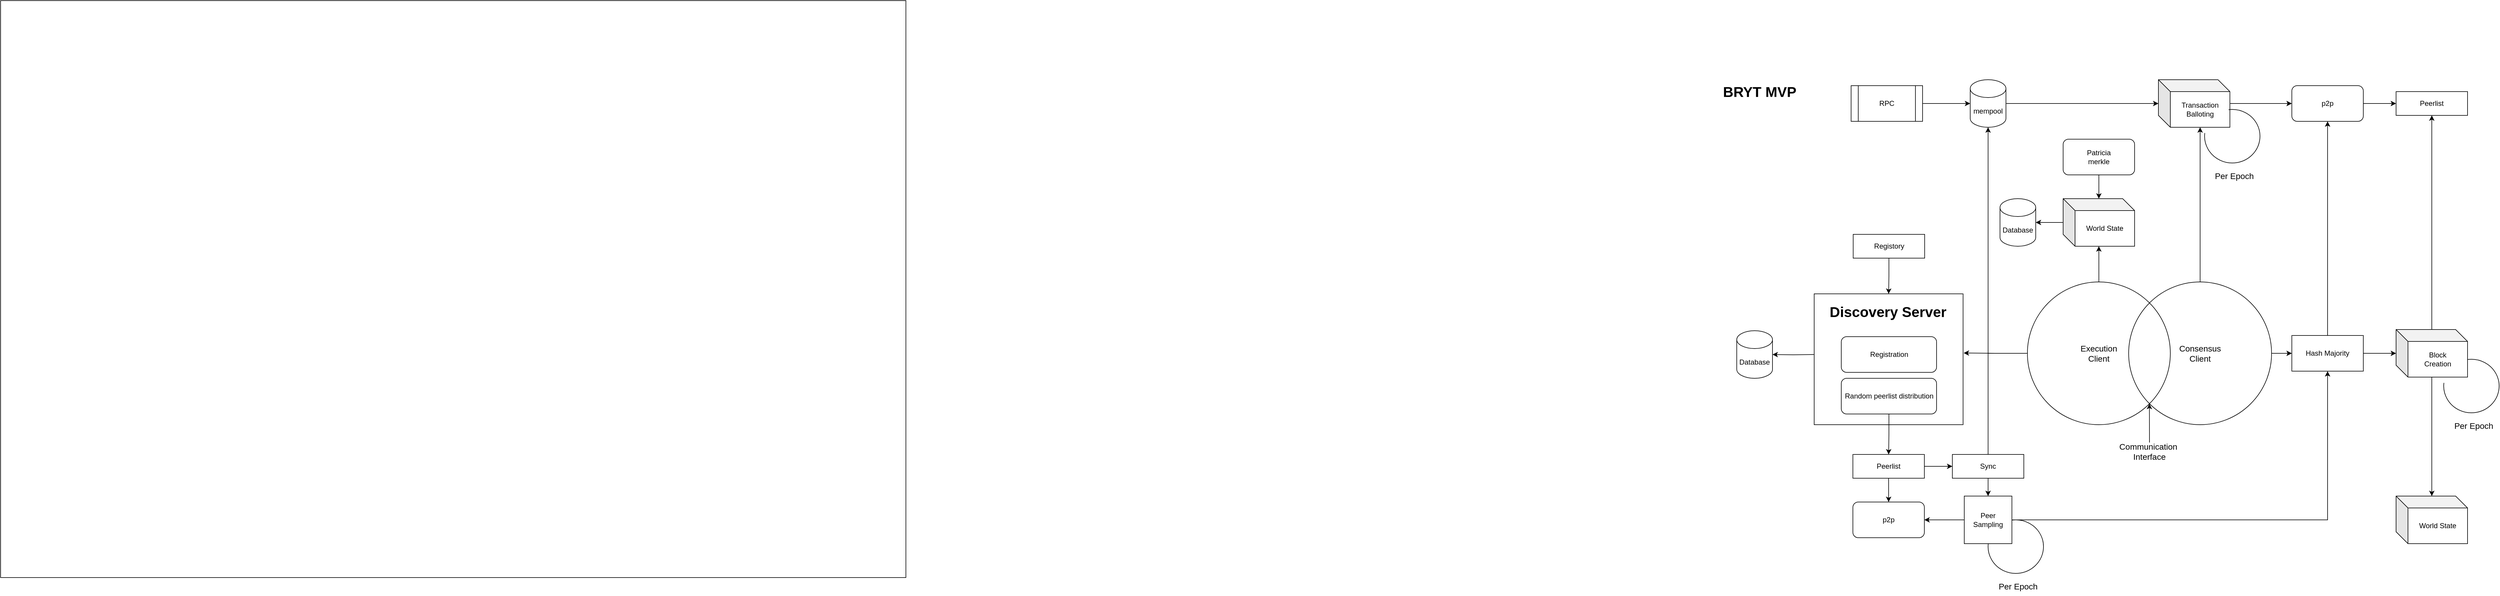 <mxfile version="24.0.7" type="github">
  <diagram name="Page-1" id="kQMQTXATmenSAZyp5msM">
    <mxGraphModel dx="6122" dy="2048" grid="1" gridSize="10" guides="1" tooltips="1" connect="1" arrows="1" fold="1" page="1" pageScale="1" pageWidth="850" pageHeight="1100" math="0" shadow="0">
      <root>
        <mxCell id="0" />
        <mxCell id="1" parent="0" />
        <mxCell id="oUvKnUqJZTMTFXycQhW--68" value="" style="rounded=0;whiteSpace=wrap;html=1;" parent="1" vertex="1">
          <mxGeometry x="-3600" y="-3" width="1520" height="970" as="geometry" />
        </mxCell>
        <mxCell id="oUvKnUqJZTMTFXycQhW--55" style="edgeStyle=orthogonalEdgeStyle;rounded=0;orthogonalLoop=1;jettySize=auto;html=1;" parent="1" source="oUvKnUqJZTMTFXycQhW--2" target="oUvKnUqJZTMTFXycQhW--54" edge="1">
          <mxGeometry relative="1" as="geometry" />
        </mxCell>
        <mxCell id="oUvKnUqJZTMTFXycQhW--2" value="&lt;font style=&quot;font-size: 14px;&quot;&gt;Consensus&lt;/font&gt;&lt;div style=&quot;font-size: 14px;&quot;&gt;&lt;font style=&quot;font-size: 14px;&quot;&gt;Client&lt;/font&gt;&lt;/div&gt;" style="ellipse;whiteSpace=wrap;html=1;aspect=fixed;fillColor=none;" parent="1" vertex="1">
          <mxGeometry x="-27" y="470" width="240" height="240" as="geometry" />
        </mxCell>
        <mxCell id="oUvKnUqJZTMTFXycQhW--47" style="edgeStyle=orthogonalEdgeStyle;rounded=0;orthogonalLoop=1;jettySize=auto;html=1;entryX=0.5;entryY=0;entryDx=0;entryDy=0;endArrow=none;endFill=0;" parent="1" source="oUvKnUqJZTMTFXycQhW--1" target="oUvKnUqJZTMTFXycQhW--46" edge="1">
          <mxGeometry relative="1" as="geometry" />
        </mxCell>
        <mxCell id="efIlXKtAPlT8yFfTsTMv-31" value="" style="edgeStyle=orthogonalEdgeStyle;rounded=0;orthogonalLoop=1;jettySize=auto;html=1;" edge="1" parent="1" source="oUvKnUqJZTMTFXycQhW--1" target="efIlXKtAPlT8yFfTsTMv-26">
          <mxGeometry relative="1" as="geometry" />
        </mxCell>
        <mxCell id="oUvKnUqJZTMTFXycQhW--1" value="&lt;font style=&quot;font-size: 14px;&quot;&gt;Execution&lt;br&gt;Client&lt;/font&gt;" style="ellipse;whiteSpace=wrap;html=1;aspect=fixed;fillColor=none;" parent="1" vertex="1">
          <mxGeometry x="-197" y="470" width="240" height="240" as="geometry" />
        </mxCell>
        <mxCell id="oUvKnUqJZTMTFXycQhW--4" value="" style="endArrow=classic;html=1;rounded=0;entryX=1;entryY=1;entryDx=0;entryDy=0;" parent="1" target="oUvKnUqJZTMTFXycQhW--1" edge="1">
          <mxGeometry width="50" height="50" relative="1" as="geometry">
            <mxPoint x="8" y="740" as="sourcePoint" />
            <mxPoint x="53" y="750" as="targetPoint" />
          </mxGeometry>
        </mxCell>
        <mxCell id="oUvKnUqJZTMTFXycQhW--5" value="&lt;font style=&quot;font-size: 14px;&quot;&gt;Communication&amp;nbsp; Interface&lt;/font&gt;" style="text;html=1;align=center;verticalAlign=middle;whiteSpace=wrap;rounded=0;" parent="1" vertex="1">
          <mxGeometry x="-22" y="740" width="60" height="30" as="geometry" />
        </mxCell>
        <mxCell id="oUvKnUqJZTMTFXycQhW--11" value="" style="edgeStyle=orthogonalEdgeStyle;rounded=0;orthogonalLoop=1;jettySize=auto;html=1;" parent="1" target="oUvKnUqJZTMTFXycQhW--10" edge="1">
          <mxGeometry relative="1" as="geometry">
            <mxPoint x="-555" y="592" as="sourcePoint" />
          </mxGeometry>
        </mxCell>
        <mxCell id="oUvKnUqJZTMTFXycQhW--10" value="Database" style="shape=cylinder3;whiteSpace=wrap;html=1;boundedLbl=1;backgroundOutline=1;size=15;" parent="1" vertex="1">
          <mxGeometry x="-685" y="552" width="60" height="80" as="geometry" />
        </mxCell>
        <mxCell id="efIlXKtAPlT8yFfTsTMv-42" style="edgeStyle=orthogonalEdgeStyle;rounded=0;orthogonalLoop=1;jettySize=auto;html=1;entryX=0.5;entryY=0;entryDx=0;entryDy=0;" edge="1" parent="1" source="oUvKnUqJZTMTFXycQhW--12" target="efIlXKtAPlT8yFfTsTMv-1">
          <mxGeometry relative="1" as="geometry" />
        </mxCell>
        <mxCell id="oUvKnUqJZTMTFXycQhW--12" value="Registory" style="whiteSpace=wrap;html=1;fillColor=none;" parent="1" vertex="1">
          <mxGeometry x="-489.5" y="390" width="120" height="40" as="geometry" />
        </mxCell>
        <mxCell id="oUvKnUqJZTMTFXycQhW--37" style="edgeStyle=orthogonalEdgeStyle;rounded=0;orthogonalLoop=1;jettySize=auto;html=1;entryX=0.5;entryY=0;entryDx=0;entryDy=0;" parent="1" source="oUvKnUqJZTMTFXycQhW--13" target="oUvKnUqJZTMTFXycQhW--35" edge="1">
          <mxGeometry relative="1" as="geometry" />
        </mxCell>
        <mxCell id="oUvKnUqJZTMTFXycQhW--53" value="" style="edgeStyle=orthogonalEdgeStyle;rounded=0;orthogonalLoop=1;jettySize=auto;html=1;" parent="1" source="oUvKnUqJZTMTFXycQhW--13" target="oUvKnUqJZTMTFXycQhW--46" edge="1">
          <mxGeometry relative="1" as="geometry" />
        </mxCell>
        <mxCell id="oUvKnUqJZTMTFXycQhW--13" value="Peerlist" style="whiteSpace=wrap;html=1;fillColor=none;" parent="1" vertex="1">
          <mxGeometry x="-490" y="760" width="120" height="40" as="geometry" />
        </mxCell>
        <mxCell id="oUvKnUqJZTMTFXycQhW--21" style="edgeStyle=orthogonalEdgeStyle;rounded=0;orthogonalLoop=1;jettySize=auto;html=1;entryX=0.5;entryY=1;entryDx=0;entryDy=0;entryPerimeter=0;" parent="1" source="oUvKnUqJZTMTFXycQhW--1" target="oUvKnUqJZTMTFXycQhW--31" edge="1">
          <mxGeometry relative="1" as="geometry">
            <mxPoint x="-263" y="340" as="targetPoint" />
          </mxGeometry>
        </mxCell>
        <mxCell id="oUvKnUqJZTMTFXycQhW--24" value="RPC" style="shape=process;whiteSpace=wrap;html=1;backgroundOutline=1;" parent="1" vertex="1">
          <mxGeometry x="-493" y="140" width="120" height="60" as="geometry" />
        </mxCell>
        <mxCell id="oUvKnUqJZTMTFXycQhW--31" value="mempool" style="shape=cylinder3;whiteSpace=wrap;html=1;boundedLbl=1;backgroundOutline=1;size=15;" parent="1" vertex="1">
          <mxGeometry x="-293" y="130" width="60" height="80" as="geometry" />
        </mxCell>
        <mxCell id="oUvKnUqJZTMTFXycQhW--36" value="" style="edgeStyle=orthogonalEdgeStyle;rounded=0;orthogonalLoop=1;jettySize=auto;html=1;" parent="1" source="oUvKnUqJZTMTFXycQhW--33" target="oUvKnUqJZTMTFXycQhW--35" edge="1">
          <mxGeometry relative="1" as="geometry" />
        </mxCell>
        <mxCell id="oUvKnUqJZTMTFXycQhW--64" style="edgeStyle=orthogonalEdgeStyle;rounded=0;orthogonalLoop=1;jettySize=auto;html=1;entryX=0.5;entryY=1;entryDx=0;entryDy=0;" parent="1" source="oUvKnUqJZTMTFXycQhW--33" target="oUvKnUqJZTMTFXycQhW--54" edge="1">
          <mxGeometry relative="1" as="geometry" />
        </mxCell>
        <mxCell id="oUvKnUqJZTMTFXycQhW--33" value="Peer&lt;br&gt;Sampling" style="whiteSpace=wrap;html=1;aspect=fixed;" parent="1" vertex="1">
          <mxGeometry x="-303" y="830" width="80" height="80" as="geometry" />
        </mxCell>
        <mxCell id="oUvKnUqJZTMTFXycQhW--35" value="p2p" style="rounded=1;whiteSpace=wrap;html=1;" parent="1" vertex="1">
          <mxGeometry x="-490" y="840" width="120" height="60" as="geometry" />
        </mxCell>
        <mxCell id="oUvKnUqJZTMTFXycQhW--38" value="" style="verticalLabelPosition=bottom;verticalAlign=top;html=1;shape=mxgraph.basic.arc;startAngle=0.979;endAngle=0.769;" parent="1" vertex="1">
          <mxGeometry x="-263" y="870" width="93" height="90" as="geometry" />
        </mxCell>
        <mxCell id="oUvKnUqJZTMTFXycQhW--39" value="&lt;font style=&quot;font-size: 14px;&quot;&gt;Per Epoch&lt;/font&gt;" style="text;html=1;align=center;verticalAlign=middle;whiteSpace=wrap;rounded=0;" parent="1" vertex="1">
          <mxGeometry x="-256.5" y="967" width="87" height="30" as="geometry" />
        </mxCell>
        <mxCell id="oUvKnUqJZTMTFXycQhW--48" style="edgeStyle=orthogonalEdgeStyle;rounded=0;orthogonalLoop=1;jettySize=auto;html=1;" parent="1" source="oUvKnUqJZTMTFXycQhW--46" target="oUvKnUqJZTMTFXycQhW--33" edge="1">
          <mxGeometry relative="1" as="geometry" />
        </mxCell>
        <mxCell id="oUvKnUqJZTMTFXycQhW--46" value="Sync" style="whiteSpace=wrap;html=1;fillColor=none;" parent="1" vertex="1">
          <mxGeometry x="-323" y="760" width="120" height="40" as="geometry" />
        </mxCell>
        <mxCell id="oUvKnUqJZTMTFXycQhW--57" style="edgeStyle=orthogonalEdgeStyle;rounded=0;orthogonalLoop=1;jettySize=auto;html=1;" parent="1" source="oUvKnUqJZTMTFXycQhW--49" target="oUvKnUqJZTMTFXycQhW--56" edge="1">
          <mxGeometry relative="1" as="geometry" />
        </mxCell>
        <mxCell id="oUvKnUqJZTMTFXycQhW--49" value="Transaction&lt;br&gt;Balloting" style="shape=cube;whiteSpace=wrap;html=1;boundedLbl=1;backgroundOutline=1;darkOpacity=0.05;darkOpacity2=0.1;" parent="1" vertex="1">
          <mxGeometry x="23" y="130" width="120" height="80" as="geometry" />
        </mxCell>
        <mxCell id="oUvKnUqJZTMTFXycQhW--50" style="edgeStyle=orthogonalEdgeStyle;rounded=0;orthogonalLoop=1;jettySize=auto;html=1;entryX=0;entryY=0;entryDx=70;entryDy=80;entryPerimeter=0;" parent="1" source="oUvKnUqJZTMTFXycQhW--2" target="oUvKnUqJZTMTFXycQhW--49" edge="1">
          <mxGeometry relative="1" as="geometry" />
        </mxCell>
        <mxCell id="oUvKnUqJZTMTFXycQhW--52" style="edgeStyle=orthogonalEdgeStyle;rounded=0;orthogonalLoop=1;jettySize=auto;html=1;entryX=0;entryY=0.5;entryDx=0;entryDy=0;entryPerimeter=0;" parent="1" source="oUvKnUqJZTMTFXycQhW--31" target="oUvKnUqJZTMTFXycQhW--49" edge="1">
          <mxGeometry relative="1" as="geometry">
            <Array as="points">
              <mxPoint x="-133" y="170" />
            </Array>
          </mxGeometry>
        </mxCell>
        <mxCell id="oUvKnUqJZTMTFXycQhW--60" style="edgeStyle=orthogonalEdgeStyle;rounded=0;orthogonalLoop=1;jettySize=auto;html=1;entryX=0.5;entryY=1;entryDx=0;entryDy=0;" parent="1" source="oUvKnUqJZTMTFXycQhW--54" target="oUvKnUqJZTMTFXycQhW--56" edge="1">
          <mxGeometry relative="1" as="geometry" />
        </mxCell>
        <mxCell id="oUvKnUqJZTMTFXycQhW--62" value="" style="edgeStyle=orthogonalEdgeStyle;rounded=0;orthogonalLoop=1;jettySize=auto;html=1;" parent="1" source="oUvKnUqJZTMTFXycQhW--54" target="oUvKnUqJZTMTFXycQhW--61" edge="1">
          <mxGeometry relative="1" as="geometry" />
        </mxCell>
        <mxCell id="oUvKnUqJZTMTFXycQhW--54" value="Hash Majority" style="whiteSpace=wrap;html=1;fillColor=none;" parent="1" vertex="1">
          <mxGeometry x="247" y="560" width="120" height="60" as="geometry" />
        </mxCell>
        <mxCell id="oUvKnUqJZTMTFXycQhW--59" value="" style="edgeStyle=orthogonalEdgeStyle;rounded=0;orthogonalLoop=1;jettySize=auto;html=1;" parent="1" source="oUvKnUqJZTMTFXycQhW--56" target="oUvKnUqJZTMTFXycQhW--58" edge="1">
          <mxGeometry relative="1" as="geometry" />
        </mxCell>
        <mxCell id="oUvKnUqJZTMTFXycQhW--56" value="p2p" style="rounded=1;whiteSpace=wrap;html=1;" parent="1" vertex="1">
          <mxGeometry x="247" y="140" width="120" height="60" as="geometry" />
        </mxCell>
        <mxCell id="oUvKnUqJZTMTFXycQhW--58" value="Peerlist" style="whiteSpace=wrap;html=1;fillColor=none;" parent="1" vertex="1">
          <mxGeometry x="422" y="150" width="120" height="40" as="geometry" />
        </mxCell>
        <mxCell id="oUvKnUqJZTMTFXycQhW--63" style="edgeStyle=orthogonalEdgeStyle;rounded=0;orthogonalLoop=1;jettySize=auto;html=1;entryX=0.5;entryY=1;entryDx=0;entryDy=0;" parent="1" source="oUvKnUqJZTMTFXycQhW--61" target="oUvKnUqJZTMTFXycQhW--58" edge="1">
          <mxGeometry relative="1" as="geometry" />
        </mxCell>
        <mxCell id="oUvKnUqJZTMTFXycQhW--66" style="edgeStyle=orthogonalEdgeStyle;rounded=0;orthogonalLoop=1;jettySize=auto;html=1;" parent="1" source="oUvKnUqJZTMTFXycQhW--61" target="oUvKnUqJZTMTFXycQhW--65" edge="1">
          <mxGeometry relative="1" as="geometry" />
        </mxCell>
        <mxCell id="oUvKnUqJZTMTFXycQhW--61" value="Block&lt;br&gt;Creation" style="shape=cube;whiteSpace=wrap;html=1;boundedLbl=1;backgroundOutline=1;darkOpacity=0.05;darkOpacity2=0.1;" parent="1" vertex="1">
          <mxGeometry x="422" y="550" width="120" height="80" as="geometry" />
        </mxCell>
        <mxCell id="oUvKnUqJZTMTFXycQhW--65" value="World State" style="shape=cube;whiteSpace=wrap;html=1;boundedLbl=1;backgroundOutline=1;darkOpacity=0.05;darkOpacity2=0.1;" parent="1" vertex="1">
          <mxGeometry x="422" y="830" width="120" height="80" as="geometry" />
        </mxCell>
        <mxCell id="oUvKnUqJZTMTFXycQhW--69" value="&lt;h1 style=&quot;margin-top: 0px;&quot;&gt;&lt;span style=&quot;background-color: initial;&quot;&gt;BRYT MVP&lt;/span&gt;&lt;br&gt;&lt;/h1&gt;" style="text;html=1;whiteSpace=wrap;overflow=hidden;rounded=0;" parent="1" vertex="1">
          <mxGeometry x="-710" y="130" width="180" height="50" as="geometry" />
        </mxCell>
        <mxCell id="efIlXKtAPlT8yFfTsTMv-1" value="" style="rounded=0;whiteSpace=wrap;html=1;" vertex="1" parent="1">
          <mxGeometry x="-555" y="490" width="250" height="220" as="geometry" />
        </mxCell>
        <mxCell id="efIlXKtAPlT8yFfTsTMv-2" value="&lt;h1 style=&quot;margin-top: 0px;&quot;&gt;Discovery Server&lt;/h1&gt;" style="text;html=1;whiteSpace=wrap;overflow=hidden;rounded=0;" vertex="1" parent="1">
          <mxGeometry x="-531" y="500" width="203" height="40" as="geometry" />
        </mxCell>
        <mxCell id="efIlXKtAPlT8yFfTsTMv-3" value="Registration" style="rounded=1;whiteSpace=wrap;html=1;" vertex="1" parent="1">
          <mxGeometry x="-509.5" y="562" width="160" height="60" as="geometry" />
        </mxCell>
        <mxCell id="efIlXKtAPlT8yFfTsTMv-43" value="" style="edgeStyle=orthogonalEdgeStyle;rounded=0;orthogonalLoop=1;jettySize=auto;html=1;" edge="1" parent="1" source="efIlXKtAPlT8yFfTsTMv-4" target="oUvKnUqJZTMTFXycQhW--13">
          <mxGeometry relative="1" as="geometry" />
        </mxCell>
        <mxCell id="efIlXKtAPlT8yFfTsTMv-4" value="Random peerlist distribution" style="rounded=1;whiteSpace=wrap;html=1;" vertex="1" parent="1">
          <mxGeometry x="-509.5" y="632" width="160" height="60" as="geometry" />
        </mxCell>
        <mxCell id="efIlXKtAPlT8yFfTsTMv-25" value="" style="edgeStyle=orthogonalEdgeStyle;rounded=0;orthogonalLoop=1;jettySize=auto;html=1;" edge="1" parent="1" source="efIlXKtAPlT8yFfTsTMv-26" target="efIlXKtAPlT8yFfTsTMv-29">
          <mxGeometry relative="1" as="geometry" />
        </mxCell>
        <mxCell id="efIlXKtAPlT8yFfTsTMv-26" value="World State" style="shape=cube;whiteSpace=wrap;html=1;boundedLbl=1;backgroundOutline=1;darkOpacity=0.05;darkOpacity2=0.1;" vertex="1" parent="1">
          <mxGeometry x="-137" y="330" width="120" height="80" as="geometry" />
        </mxCell>
        <mxCell id="efIlXKtAPlT8yFfTsTMv-27" value="" style="edgeStyle=orthogonalEdgeStyle;rounded=0;orthogonalLoop=1;jettySize=auto;html=1;" edge="1" parent="1" source="efIlXKtAPlT8yFfTsTMv-28" target="efIlXKtAPlT8yFfTsTMv-26">
          <mxGeometry relative="1" as="geometry" />
        </mxCell>
        <mxCell id="efIlXKtAPlT8yFfTsTMv-28" value="Patricia&lt;br&gt;merkle" style="rounded=1;whiteSpace=wrap;html=1;" vertex="1" parent="1">
          <mxGeometry x="-137" y="230" width="120" height="60" as="geometry" />
        </mxCell>
        <mxCell id="efIlXKtAPlT8yFfTsTMv-29" value="Database" style="shape=cylinder3;whiteSpace=wrap;html=1;boundedLbl=1;backgroundOutline=1;size=15;" vertex="1" parent="1">
          <mxGeometry x="-243" y="330" width="60" height="80" as="geometry" />
        </mxCell>
        <mxCell id="efIlXKtAPlT8yFfTsTMv-30" style="edgeStyle=orthogonalEdgeStyle;rounded=0;orthogonalLoop=1;jettySize=auto;html=1;entryX=0;entryY=0.5;entryDx=0;entryDy=0;entryPerimeter=0;" edge="1" parent="1" source="oUvKnUqJZTMTFXycQhW--24" target="oUvKnUqJZTMTFXycQhW--31">
          <mxGeometry relative="1" as="geometry" />
        </mxCell>
        <mxCell id="efIlXKtAPlT8yFfTsTMv-35" value="" style="verticalLabelPosition=bottom;verticalAlign=top;html=1;shape=mxgraph.basic.arc;startAngle=0.979;endAngle=0.769;" vertex="1" parent="1">
          <mxGeometry x="502" y="600" width="93" height="90" as="geometry" />
        </mxCell>
        <mxCell id="efIlXKtAPlT8yFfTsTMv-36" value="&lt;font style=&quot;font-size: 14px;&quot;&gt;Per Epoch&lt;/font&gt;" style="text;html=1;align=center;verticalAlign=middle;whiteSpace=wrap;rounded=0;" vertex="1" parent="1">
          <mxGeometry x="508.5" y="697" width="87" height="30" as="geometry" />
        </mxCell>
        <mxCell id="efIlXKtAPlT8yFfTsTMv-37" value="" style="verticalLabelPosition=bottom;verticalAlign=top;html=1;shape=mxgraph.basic.arc;startAngle=0.979;endAngle=0.769;" vertex="1" parent="1">
          <mxGeometry x="100.5" y="180" width="93" height="90" as="geometry" />
        </mxCell>
        <mxCell id="efIlXKtAPlT8yFfTsTMv-38" value="&lt;font style=&quot;font-size: 14px;&quot;&gt;Per Epoch&lt;/font&gt;" style="text;html=1;align=center;verticalAlign=middle;whiteSpace=wrap;rounded=0;" vertex="1" parent="1">
          <mxGeometry x="106.5" y="277" width="87" height="30" as="geometry" />
        </mxCell>
        <mxCell id="efIlXKtAPlT8yFfTsTMv-39" style="edgeStyle=orthogonalEdgeStyle;rounded=0;orthogonalLoop=1;jettySize=auto;html=1;entryX=1.004;entryY=0.452;entryDx=0;entryDy=0;entryPerimeter=0;" edge="1" parent="1" source="oUvKnUqJZTMTFXycQhW--1" target="efIlXKtAPlT8yFfTsTMv-1">
          <mxGeometry relative="1" as="geometry" />
        </mxCell>
      </root>
    </mxGraphModel>
  </diagram>
</mxfile>

